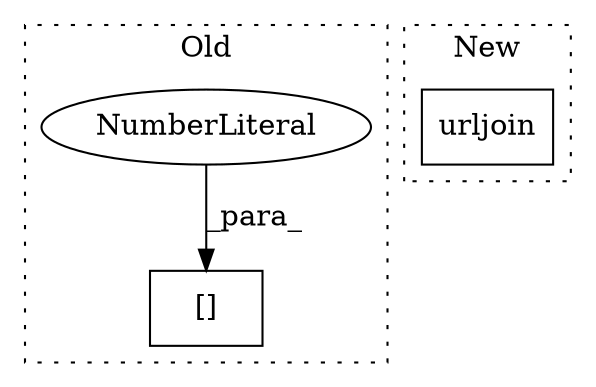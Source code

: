 digraph G {
subgraph cluster0 {
1 [label="[]" a="2" s="4647,4655" l="7,1" shape="box"];
3 [label="NumberLiteral" a="34" s="4654" l="1" shape="ellipse"];
label = "Old";
style="dotted";
}
subgraph cluster1 {
2 [label="urljoin" a="32" s="3930,4039" l="8,1" shape="box"];
label = "New";
style="dotted";
}
3 -> 1 [label="_para_"];
}